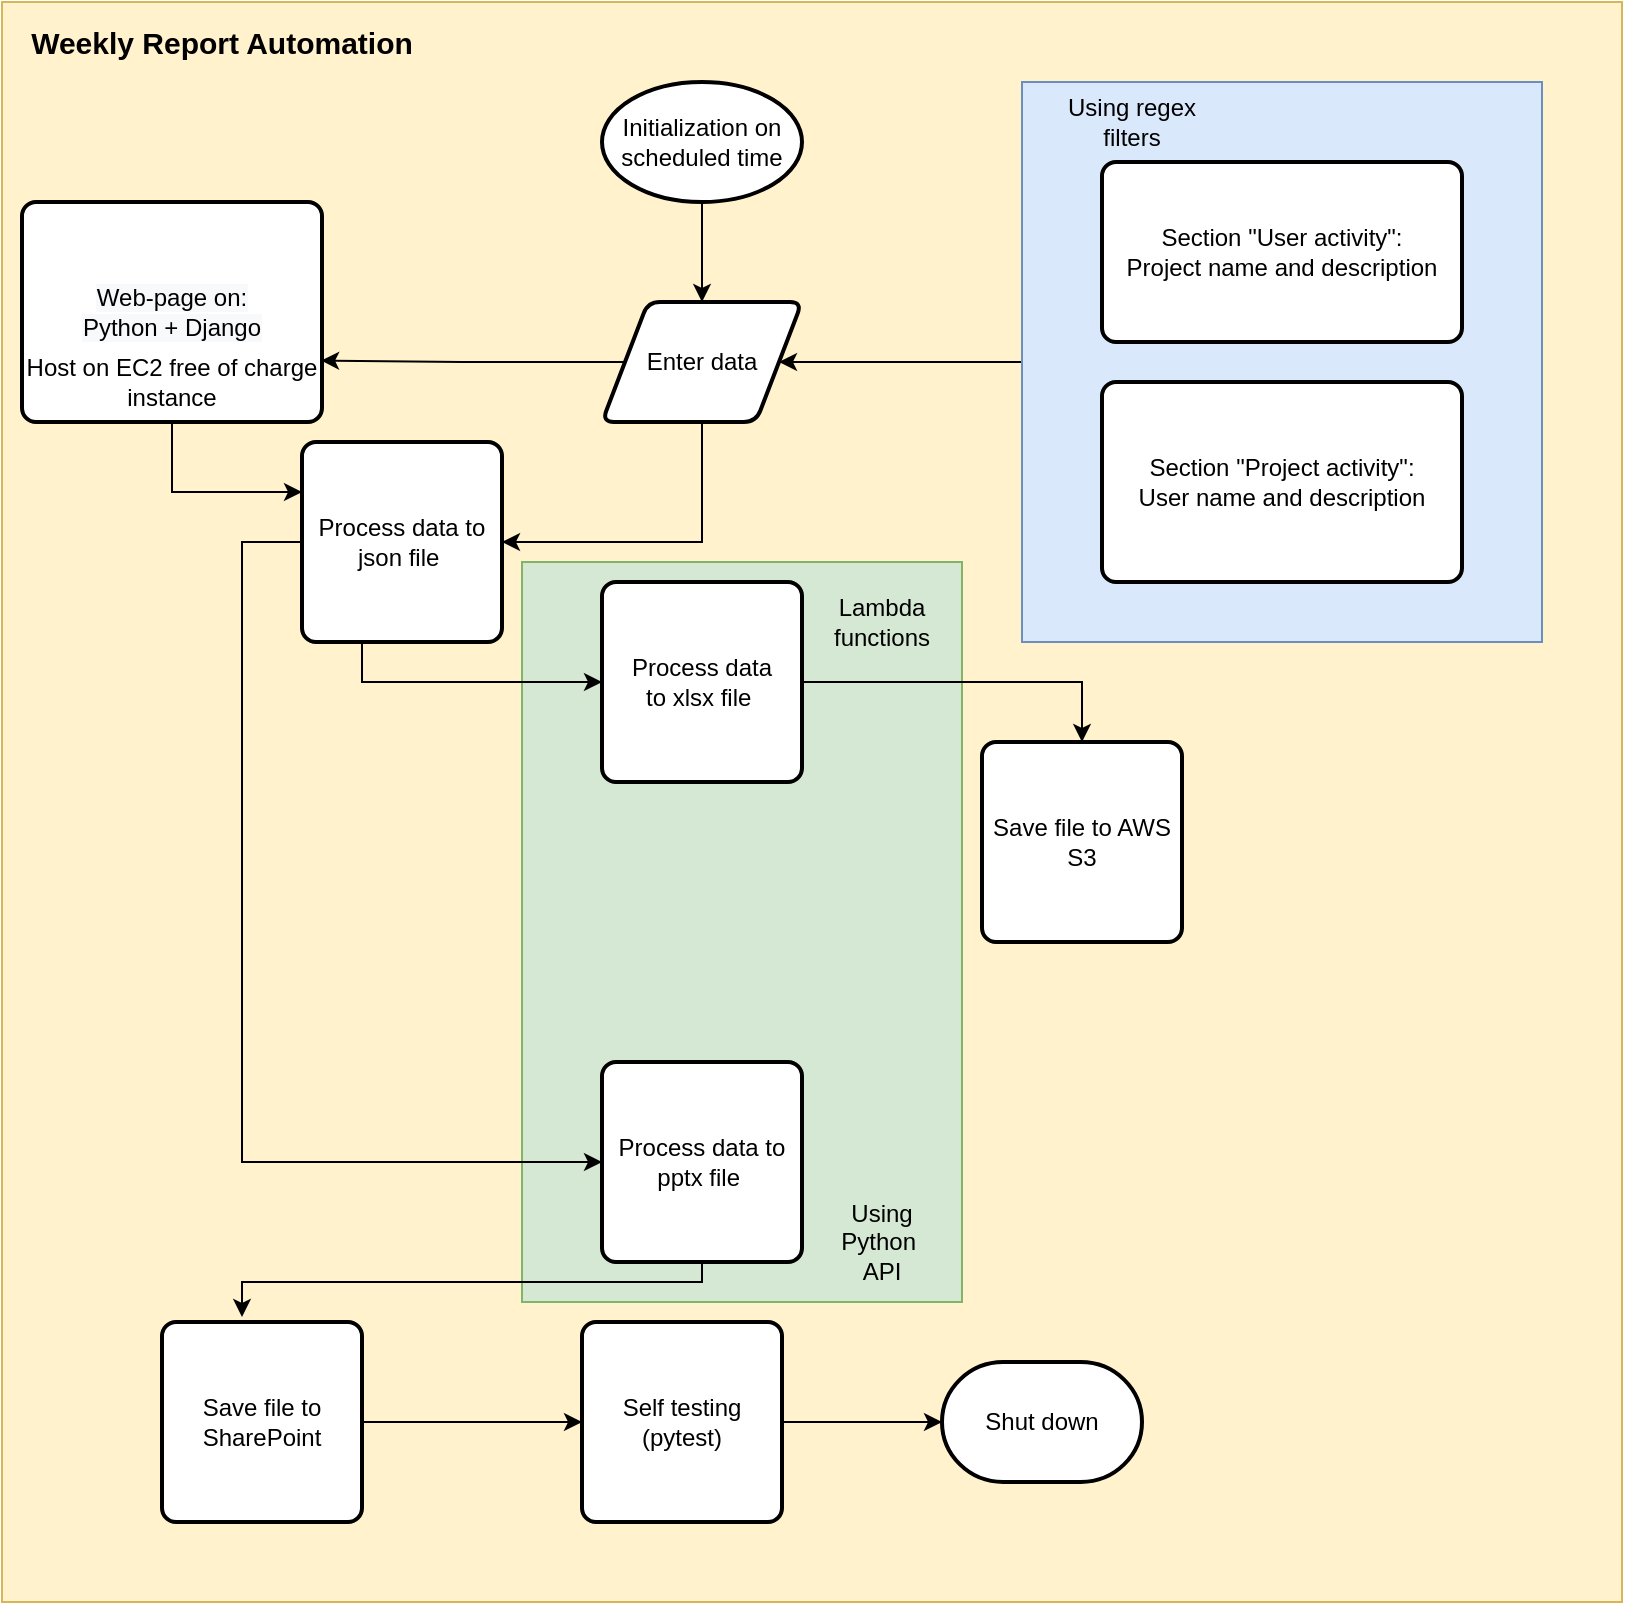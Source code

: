 <mxfile version="15.0.4" type="github">
  <diagram id="BGa-QUlbDWNj89ENAkWv" name="Page-1">
    <mxGraphModel dx="1550" dy="863" grid="1" gridSize="10" guides="1" tooltips="1" connect="1" arrows="1" fold="1" page="1" pageScale="1" pageWidth="827" pageHeight="1169" math="0" shadow="0">
      <root>
        <mxCell id="0" />
        <mxCell id="1" parent="0" />
        <mxCell id="gcjbmGFZdJUQJnV2siwm-32" value="" style="rounded=0;whiteSpace=wrap;html=1;fillColor=#fff2cc;strokeColor=#d6b656;" parent="1" vertex="1">
          <mxGeometry x="10" y="20" width="810" height="800" as="geometry" />
        </mxCell>
        <mxCell id="gcjbmGFZdJUQJnV2siwm-29" value="" style="rounded=0;whiteSpace=wrap;html=1;fillColor=#d5e8d4;strokeColor=#82b366;" parent="1" vertex="1">
          <mxGeometry x="270" y="300" width="220" height="370" as="geometry" />
        </mxCell>
        <mxCell id="gcjbmGFZdJUQJnV2siwm-26" style="edgeStyle=orthogonalEdgeStyle;rounded=0;orthogonalLoop=1;jettySize=auto;html=1;entryX=1;entryY=0.5;entryDx=0;entryDy=0;" parent="1" source="gcjbmGFZdJUQJnV2siwm-24" target="gcjbmGFZdJUQJnV2siwm-2" edge="1">
          <mxGeometry relative="1" as="geometry" />
        </mxCell>
        <mxCell id="gcjbmGFZdJUQJnV2siwm-24" value="" style="rounded=0;whiteSpace=wrap;html=1;fillColor=#dae8fc;strokeColor=#6c8ebf;" parent="1" vertex="1">
          <mxGeometry x="520" y="60" width="260" height="280" as="geometry" />
        </mxCell>
        <mxCell id="gcjbmGFZdJUQJnV2siwm-3" style="edgeStyle=orthogonalEdgeStyle;rounded=0;orthogonalLoop=1;jettySize=auto;html=1;exitX=0.5;exitY=1;exitDx=0;exitDy=0;exitPerimeter=0;entryX=0.5;entryY=0;entryDx=0;entryDy=0;" parent="1" source="gcjbmGFZdJUQJnV2siwm-1" target="gcjbmGFZdJUQJnV2siwm-2" edge="1">
          <mxGeometry relative="1" as="geometry" />
        </mxCell>
        <mxCell id="gcjbmGFZdJUQJnV2siwm-1" value="Initialization on scheduled time" style="strokeWidth=2;html=1;shape=mxgraph.flowchart.start_1;whiteSpace=wrap;" parent="1" vertex="1">
          <mxGeometry x="310" y="60" width="100" height="60" as="geometry" />
        </mxCell>
        <mxCell id="gcjbmGFZdJUQJnV2siwm-5" style="edgeStyle=orthogonalEdgeStyle;rounded=0;orthogonalLoop=1;jettySize=auto;html=1;entryX=1;entryY=0.5;entryDx=0;entryDy=0;" parent="1" source="gcjbmGFZdJUQJnV2siwm-2" target="gcjbmGFZdJUQJnV2siwm-27" edge="1">
          <mxGeometry relative="1" as="geometry">
            <Array as="points">
              <mxPoint x="360" y="290" />
            </Array>
          </mxGeometry>
        </mxCell>
        <mxCell id="44MNopKyukym5RkXpRBw-5" style="edgeStyle=orthogonalEdgeStyle;rounded=0;orthogonalLoop=1;jettySize=auto;html=1;entryX=0.997;entryY=0.721;entryDx=0;entryDy=0;entryPerimeter=0;" edge="1" parent="1" source="gcjbmGFZdJUQJnV2siwm-2" target="gcjbmGFZdJUQJnV2siwm-21">
          <mxGeometry relative="1" as="geometry" />
        </mxCell>
        <mxCell id="gcjbmGFZdJUQJnV2siwm-2" value="Enter data" style="shape=parallelogram;html=1;strokeWidth=2;perimeter=parallelogramPerimeter;whiteSpace=wrap;rounded=1;arcSize=12;size=0.23;" parent="1" vertex="1">
          <mxGeometry x="310" y="170" width="100" height="60" as="geometry" />
        </mxCell>
        <mxCell id="gcjbmGFZdJUQJnV2siwm-9" style="edgeStyle=orthogonalEdgeStyle;rounded=0;orthogonalLoop=1;jettySize=auto;html=1;entryX=0.5;entryY=0;entryDx=0;entryDy=0;" parent="1" source="gcjbmGFZdJUQJnV2siwm-4" target="gcjbmGFZdJUQJnV2siwm-8" edge="1">
          <mxGeometry relative="1" as="geometry" />
        </mxCell>
        <mxCell id="gcjbmGFZdJUQJnV2siwm-4" value="Process data to&amp;nbsp;xlsx file&amp;nbsp;" style="rounded=1;whiteSpace=wrap;html=1;absoluteArcSize=1;arcSize=14;strokeWidth=2;" parent="1" vertex="1">
          <mxGeometry x="310" y="310" width="100" height="100" as="geometry" />
        </mxCell>
        <mxCell id="gcjbmGFZdJUQJnV2siwm-13" style="edgeStyle=orthogonalEdgeStyle;rounded=0;orthogonalLoop=1;jettySize=auto;html=1;entryX=0.4;entryY=-0.025;entryDx=0;entryDy=0;entryPerimeter=0;" parent="1" source="gcjbmGFZdJUQJnV2siwm-6" target="gcjbmGFZdJUQJnV2siwm-12" edge="1">
          <mxGeometry relative="1" as="geometry">
            <Array as="points">
              <mxPoint x="360" y="660" />
              <mxPoint x="130" y="660" />
            </Array>
          </mxGeometry>
        </mxCell>
        <mxCell id="gcjbmGFZdJUQJnV2siwm-6" value="&lt;span&gt;Process data to pptx file&amp;nbsp;&lt;/span&gt;" style="rounded=1;whiteSpace=wrap;html=1;absoluteArcSize=1;arcSize=14;strokeWidth=2;" parent="1" vertex="1">
          <mxGeometry x="310" y="550" width="100" height="100" as="geometry" />
        </mxCell>
        <mxCell id="gcjbmGFZdJUQJnV2siwm-8" value="Save file to AWS S3" style="rounded=1;whiteSpace=wrap;html=1;absoluteArcSize=1;arcSize=14;strokeWidth=2;" parent="1" vertex="1">
          <mxGeometry x="500" y="390" width="100" height="100" as="geometry" />
        </mxCell>
        <mxCell id="gcjbmGFZdJUQJnV2siwm-15" value="" style="edgeStyle=orthogonalEdgeStyle;rounded=0;orthogonalLoop=1;jettySize=auto;html=1;" parent="1" source="gcjbmGFZdJUQJnV2siwm-12" target="gcjbmGFZdJUQJnV2siwm-14" edge="1">
          <mxGeometry relative="1" as="geometry" />
        </mxCell>
        <mxCell id="gcjbmGFZdJUQJnV2siwm-12" value="Save file to SharePoint" style="rounded=1;whiteSpace=wrap;html=1;absoluteArcSize=1;arcSize=14;strokeWidth=2;" parent="1" vertex="1">
          <mxGeometry x="90" y="680" width="100" height="100" as="geometry" />
        </mxCell>
        <mxCell id="gcjbmGFZdJUQJnV2siwm-17" style="edgeStyle=orthogonalEdgeStyle;rounded=0;orthogonalLoop=1;jettySize=auto;html=1;exitX=1;exitY=0.5;exitDx=0;exitDy=0;entryX=0;entryY=0.5;entryDx=0;entryDy=0;entryPerimeter=0;" parent="1" source="gcjbmGFZdJUQJnV2siwm-14" target="gcjbmGFZdJUQJnV2siwm-16" edge="1">
          <mxGeometry relative="1" as="geometry" />
        </mxCell>
        <mxCell id="gcjbmGFZdJUQJnV2siwm-14" value="Self testing (pytest)" style="rounded=1;whiteSpace=wrap;html=1;absoluteArcSize=1;arcSize=14;strokeWidth=2;" parent="1" vertex="1">
          <mxGeometry x="300" y="680" width="100" height="100" as="geometry" />
        </mxCell>
        <mxCell id="gcjbmGFZdJUQJnV2siwm-16" value="Shut down" style="strokeWidth=2;html=1;shape=mxgraph.flowchart.terminator;whiteSpace=wrap;" parent="1" vertex="1">
          <mxGeometry x="480" y="700" width="100" height="60" as="geometry" />
        </mxCell>
        <mxCell id="44MNopKyukym5RkXpRBw-6" style="edgeStyle=orthogonalEdgeStyle;rounded=0;orthogonalLoop=1;jettySize=auto;html=1;exitX=0.5;exitY=1;exitDx=0;exitDy=0;entryX=0;entryY=0.25;entryDx=0;entryDy=0;" edge="1" parent="1" source="gcjbmGFZdJUQJnV2siwm-21" target="gcjbmGFZdJUQJnV2siwm-27">
          <mxGeometry relative="1" as="geometry" />
        </mxCell>
        <mxCell id="gcjbmGFZdJUQJnV2siwm-21" value="&#xa;&#xa;&lt;span style=&quot;color: rgb(0, 0, 0); font-family: helvetica; font-size: 12px; font-style: normal; font-weight: 400; letter-spacing: normal; text-align: center; text-indent: 0px; text-transform: none; word-spacing: 0px; background-color: rgb(248, 249, 250); display: inline; float: none;&quot;&gt;Web-page on:&lt;/span&gt;&lt;br style=&quot;color: rgb(0, 0, 0); font-family: helvetica; font-size: 12px; font-style: normal; font-weight: 400; letter-spacing: normal; text-align: center; text-indent: 0px; text-transform: none; word-spacing: 0px; background-color: rgb(248, 249, 250);&quot;&gt;&lt;span style=&quot;color: rgb(0, 0, 0); font-family: helvetica; font-size: 12px; font-style: normal; font-weight: 400; letter-spacing: normal; text-align: center; text-indent: 0px; text-transform: none; word-spacing: 0px; background-color: rgb(248, 249, 250); display: inline; float: none;&quot;&gt;Python + Django&lt;/span&gt;&#xa;&#xa;" style="rounded=1;whiteSpace=wrap;html=1;absoluteArcSize=1;arcSize=14;strokeWidth=2;" parent="1" vertex="1">
          <mxGeometry x="20" y="120" width="150" height="110" as="geometry" />
        </mxCell>
        <mxCell id="gcjbmGFZdJUQJnV2siwm-22" value="Section &quot;Project activity&quot;:&lt;br&gt;User name and description" style="rounded=1;whiteSpace=wrap;html=1;absoluteArcSize=1;arcSize=14;strokeWidth=2;" parent="1" vertex="1">
          <mxGeometry x="560" y="210" width="180" height="100" as="geometry" />
        </mxCell>
        <mxCell id="gcjbmGFZdJUQJnV2siwm-23" value="Section &quot;User activity&quot;:&lt;br&gt;Project name and description" style="rounded=1;whiteSpace=wrap;html=1;absoluteArcSize=1;arcSize=14;strokeWidth=2;" parent="1" vertex="1">
          <mxGeometry x="560" y="100" width="180" height="90" as="geometry" />
        </mxCell>
        <mxCell id="gcjbmGFZdJUQJnV2siwm-25" value="Using regex filters" style="text;html=1;strokeColor=none;fillColor=none;align=center;verticalAlign=middle;whiteSpace=wrap;rounded=0;" parent="1" vertex="1">
          <mxGeometry x="530" y="70" width="90" height="20" as="geometry" />
        </mxCell>
        <mxCell id="gcjbmGFZdJUQJnV2siwm-28" style="edgeStyle=orthogonalEdgeStyle;rounded=0;orthogonalLoop=1;jettySize=auto;html=1;entryX=0;entryY=0.5;entryDx=0;entryDy=0;" parent="1" source="gcjbmGFZdJUQJnV2siwm-27" target="gcjbmGFZdJUQJnV2siwm-4" edge="1">
          <mxGeometry relative="1" as="geometry">
            <Array as="points">
              <mxPoint x="190" y="360" />
            </Array>
          </mxGeometry>
        </mxCell>
        <mxCell id="44MNopKyukym5RkXpRBw-2" style="edgeStyle=orthogonalEdgeStyle;rounded=0;orthogonalLoop=1;jettySize=auto;html=1;" edge="1" parent="1" source="gcjbmGFZdJUQJnV2siwm-27" target="gcjbmGFZdJUQJnV2siwm-6">
          <mxGeometry relative="1" as="geometry">
            <Array as="points">
              <mxPoint x="130" y="290" />
              <mxPoint x="130" y="600" />
            </Array>
          </mxGeometry>
        </mxCell>
        <mxCell id="gcjbmGFZdJUQJnV2siwm-27" value="Process data to json file&amp;nbsp;" style="rounded=1;whiteSpace=wrap;html=1;absoluteArcSize=1;arcSize=14;strokeWidth=2;" parent="1" vertex="1">
          <mxGeometry x="160" y="240" width="100" height="100" as="geometry" />
        </mxCell>
        <mxCell id="gcjbmGFZdJUQJnV2siwm-30" value="Using Python&amp;nbsp; API" style="text;html=1;strokeColor=none;fillColor=none;align=center;verticalAlign=middle;whiteSpace=wrap;rounded=0;" parent="1" vertex="1">
          <mxGeometry x="420" y="630" width="60" height="20" as="geometry" />
        </mxCell>
        <mxCell id="gcjbmGFZdJUQJnV2siwm-34" value="Host on EC2 free of charge instance" style="text;html=1;strokeColor=none;fillColor=none;align=center;verticalAlign=middle;whiteSpace=wrap;rounded=0;" parent="1" vertex="1">
          <mxGeometry x="20" y="200" width="150" height="20" as="geometry" />
        </mxCell>
        <mxCell id="44MNopKyukym5RkXpRBw-3" value="Lambda functions" style="text;html=1;strokeColor=none;fillColor=none;align=center;verticalAlign=middle;whiteSpace=wrap;rounded=0;" vertex="1" parent="1">
          <mxGeometry x="430" y="320" width="40" height="20" as="geometry" />
        </mxCell>
        <mxCell id="44MNopKyukym5RkXpRBw-7" value="&lt;b&gt;&lt;font style=&quot;font-size: 15px&quot;&gt;Weekly Report Automation&lt;/font&gt;&lt;/b&gt;" style="text;html=1;strokeColor=none;fillColor=none;align=center;verticalAlign=middle;whiteSpace=wrap;rounded=0;" vertex="1" parent="1">
          <mxGeometry x="20" y="30" width="200" height="20" as="geometry" />
        </mxCell>
      </root>
    </mxGraphModel>
  </diagram>
</mxfile>
